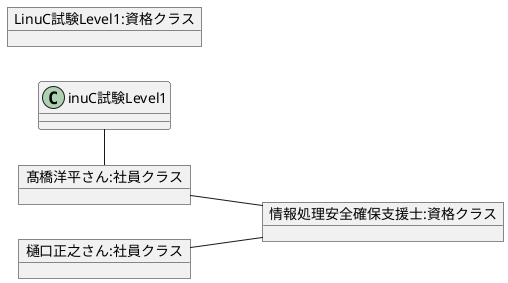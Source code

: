 @startuml 
left to right direction
object "髙橋洋平さん:社員クラス" as 髙橋洋平{

}
object "樋口正之さん:社員クラス" as 樋口正之{
    
}
object "情報処理安全確保支援士:資格クラス" as 情報処理安全確保支援士{

}
object "LinuC試験Level1:資格クラス" as LinuC試験Level1{

}
髙橋洋平--情報処理安全確保支援士
髙橋洋平--LinuC試験Level1
樋口正之--情報処理安全確保支援士

@enduml
